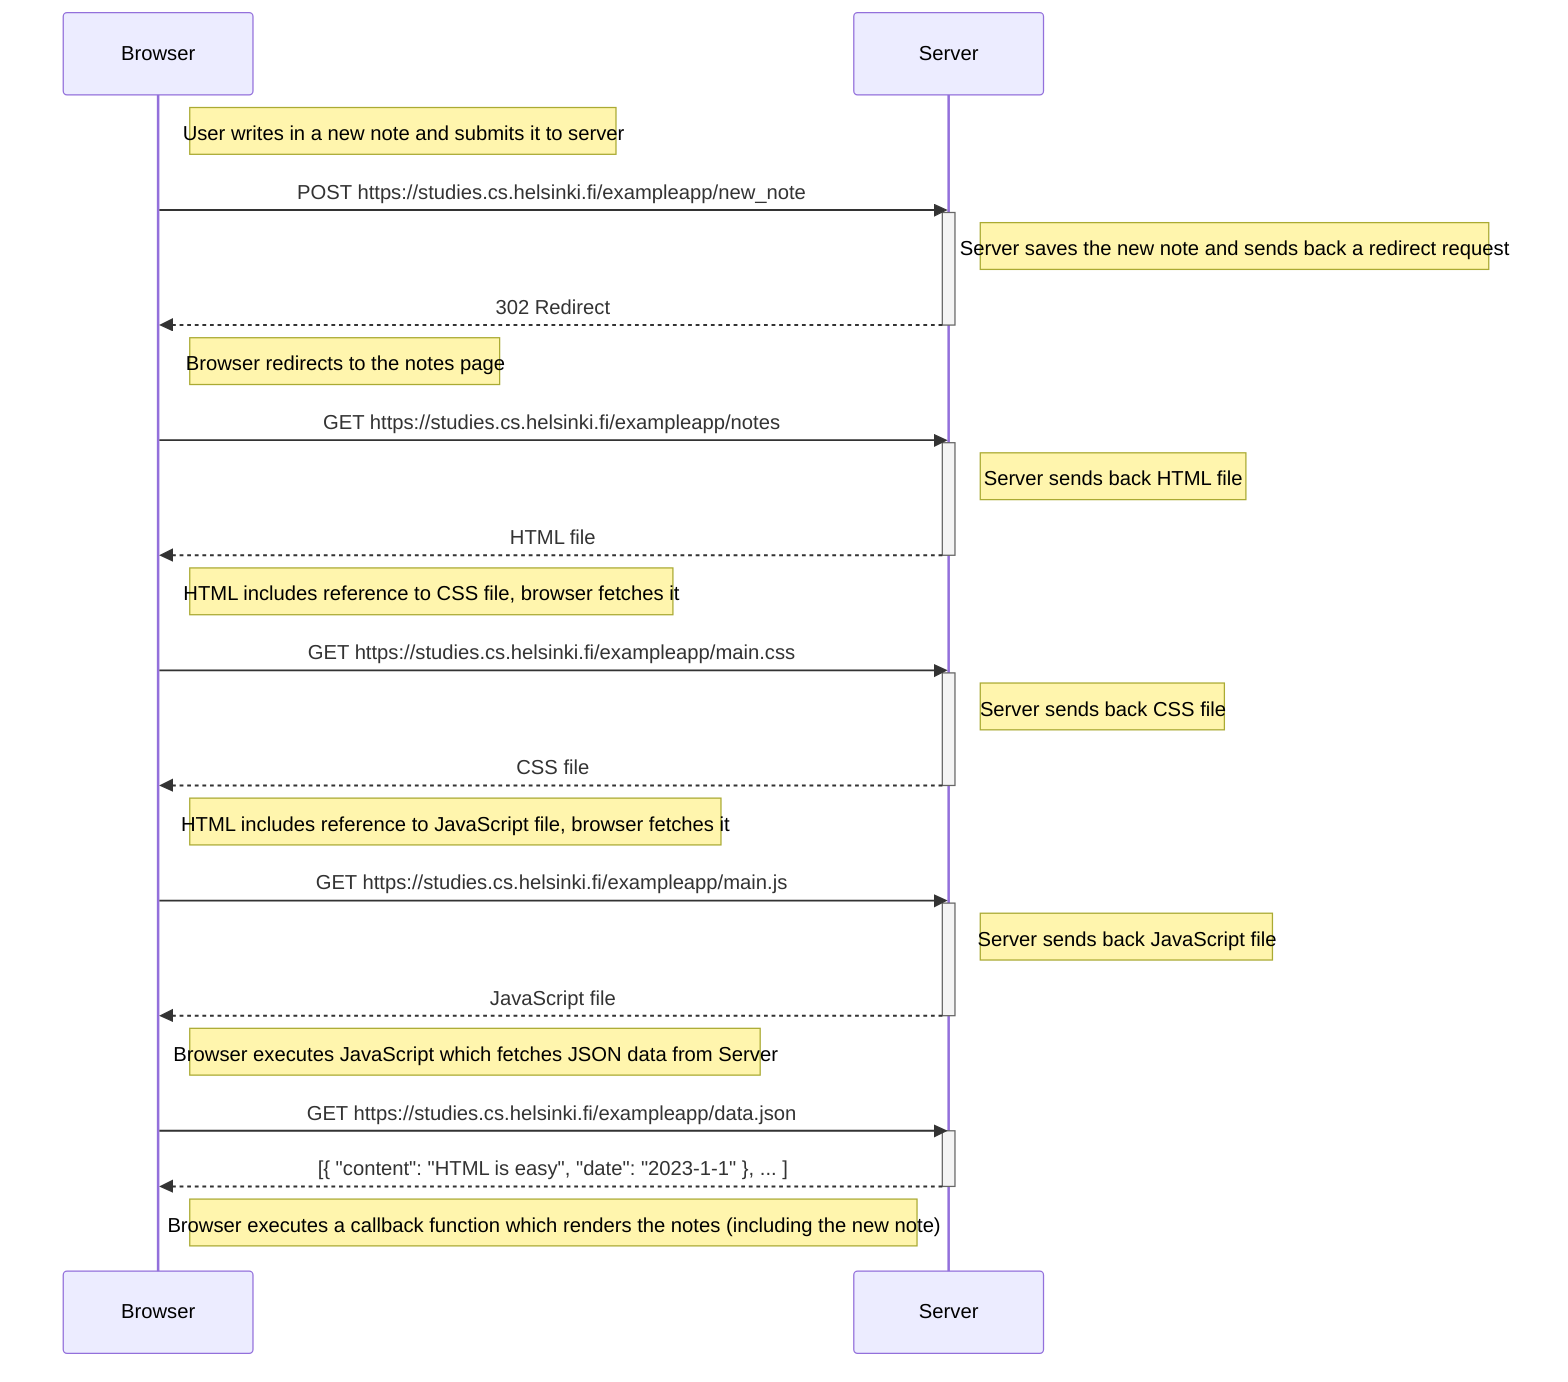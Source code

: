 sequenceDiagram
    participant Browser
    participant Server
    
    Note right of Browser: User writes in a new note and submits it to server
    Browser->>Server: POST https://studies.cs.helsinki.fi/exampleapp/new_note
    activate Server
    Note right of Server: Server saves the new note and sends back a redirect request
    Server-->>Browser: 302 Redirect
    deactivate Server
    Note right of Browser: Browser redirects to the notes page

    Browser->>Server: GET https://studies.cs.helsinki.fi/exampleapp/notes
    activate Server
    Note right of Server: Server sends back HTML file
    Server-->>Browser: HTML file
    deactivate Server
    
    Note right of Browser: HTML includes reference to CSS file, browser fetches it
    Browser->>Server: GET https://studies.cs.helsinki.fi/exampleapp/main.css
    activate Server
    Note right of Server: Server sends back CSS file
    Server-->>Browser: CSS file
    deactivate Server
    
    Note right of Browser: HTML includes reference to JavaScript file, browser fetches it
    Browser->>Server: GET https://studies.cs.helsinki.fi/exampleapp/main.js
    activate Server
    Note right of Server: Server sends back JavaScript file
    Server-->>Browser: JavaScript file
    deactivate Server
    
    Note right of Browser: Browser executes JavaScript which fetches JSON data from Server
    
    Browser->>Server: GET https://studies.cs.helsinki.fi/exampleapp/data.json
    activate Server
    Server-->>Browser: [{ "content": "HTML is easy", "date": "2023-1-1" }, ... ]
    deactivate Server    

    Note right of Browser: Browser executes a callback function which renders the notes (including the new note)